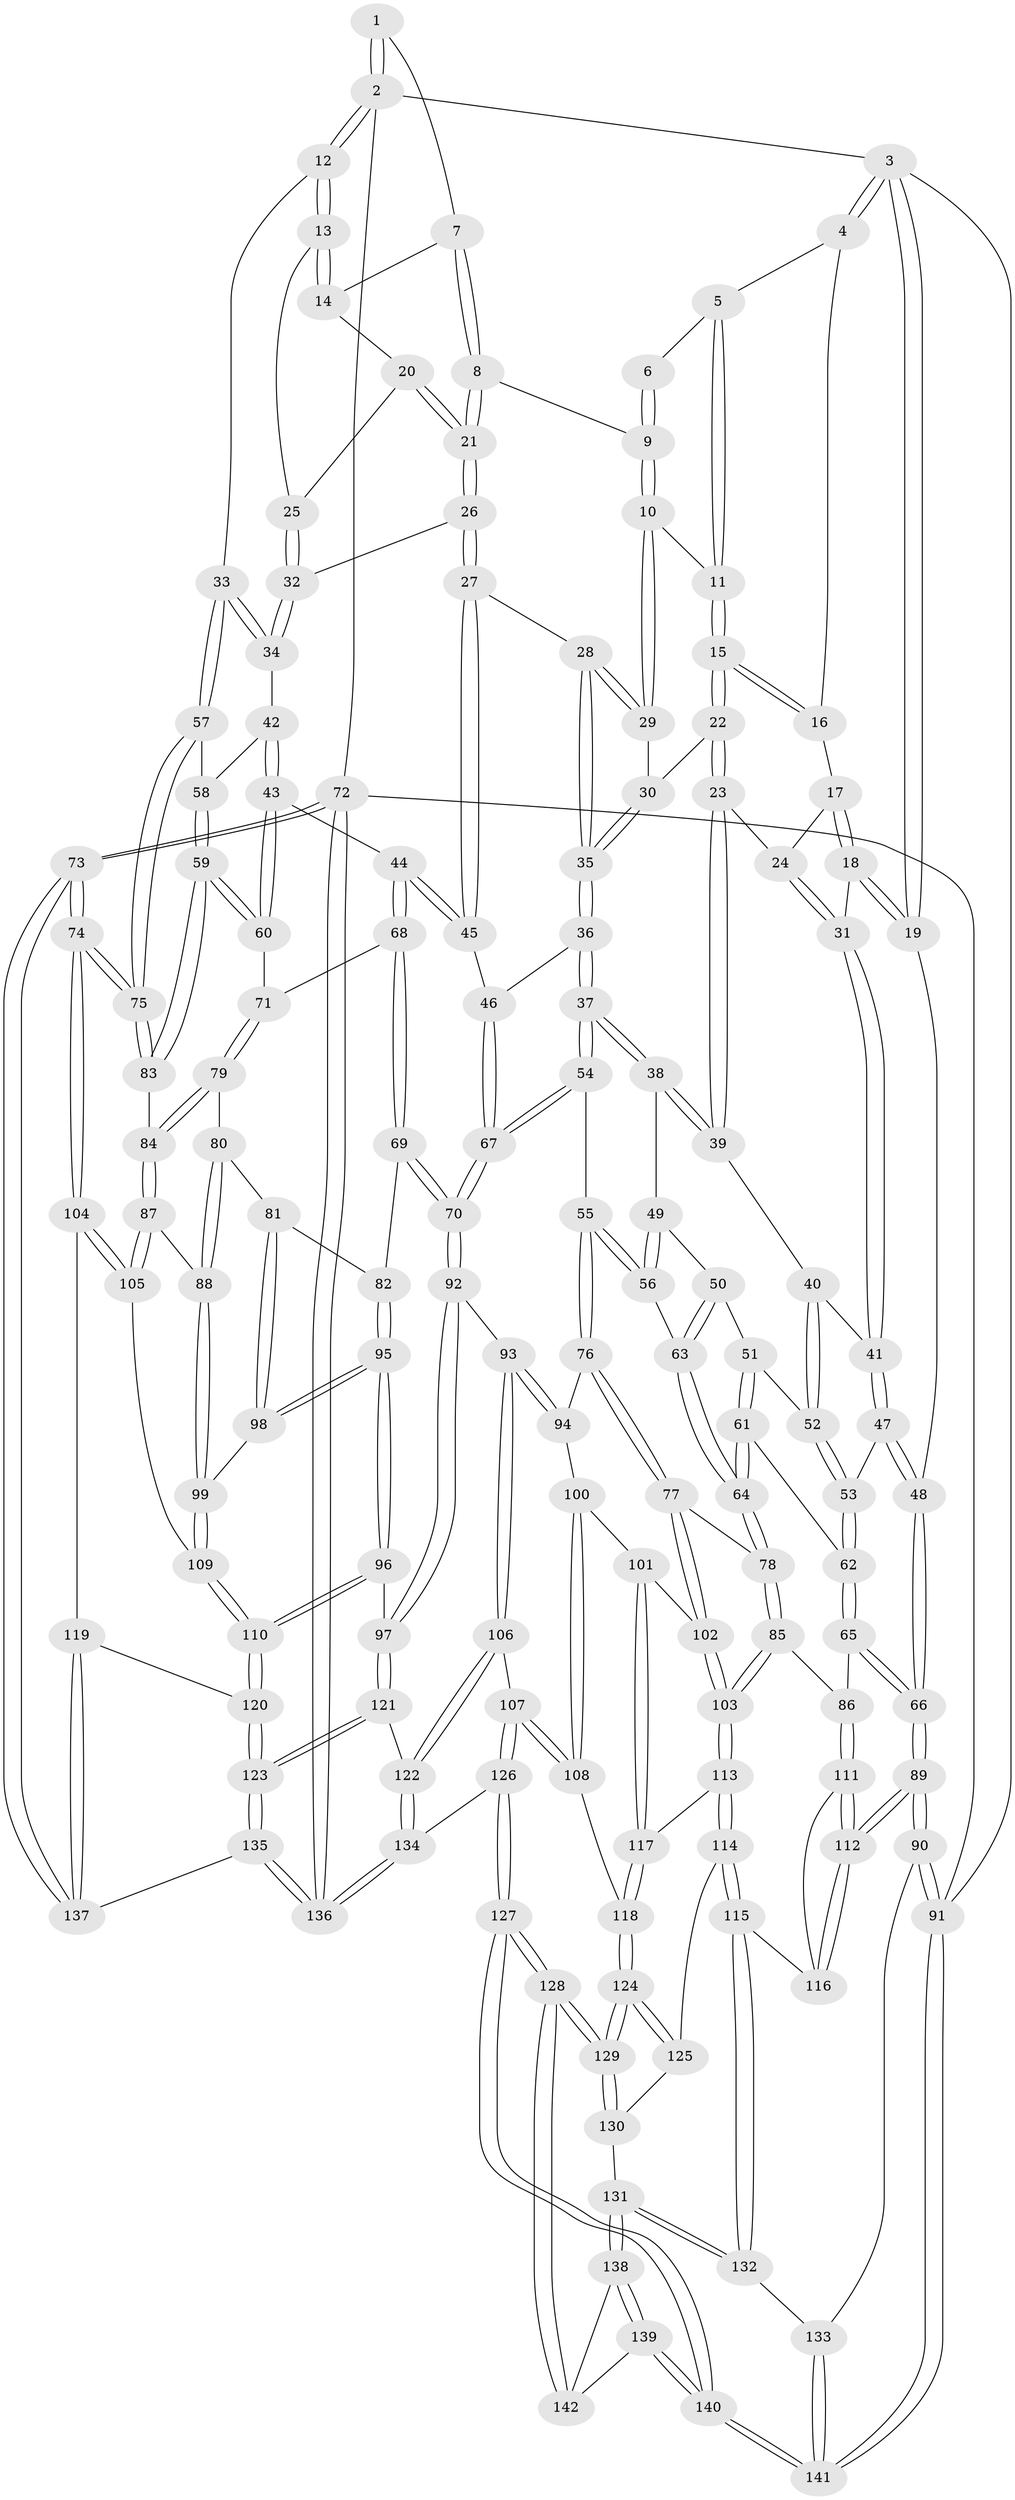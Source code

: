 // Generated by graph-tools (version 1.1) at 2025/27/03/15/25 16:27:57]
// undirected, 142 vertices, 352 edges
graph export_dot {
graph [start="1"]
  node [color=gray90,style=filled];
  1 [pos="+0.9159339354348472+0"];
  2 [pos="+1+0"];
  3 [pos="+0+0"];
  4 [pos="+0.245432519765291+0"];
  5 [pos="+0.5414096942144432+0"];
  6 [pos="+0.7568393338865671+0"];
  7 [pos="+0.8668459647911205+0.01220752488020006"];
  8 [pos="+0.7176925180609558+0.1257271254481263"];
  9 [pos="+0.7173683198717496+0.12551238261928954"];
  10 [pos="+0.5834479018155897+0.09749251771451246"];
  11 [pos="+0.5735371267210897+0.08790588775408881"];
  12 [pos="+1+0.16263960061307134"];
  13 [pos="+0.9295786128102799+0.14734814773281343"];
  14 [pos="+0.8777287290810585+0.059806262008987546"];
  15 [pos="+0.41672246079229824+0.1763003799898826"];
  16 [pos="+0.24835960455935277+0"];
  17 [pos="+0.2212662791418901+0"];
  18 [pos="+0.13600885462596096+0.2048118584245359"];
  19 [pos="+0+0"];
  20 [pos="+0.8142833592635639+0.1403413784383044"];
  21 [pos="+0.7415723544126582+0.1649358528459909"];
  22 [pos="+0.4130818085797564+0.18630629600056392"];
  23 [pos="+0.38901302422959694+0.2083517197747389"];
  24 [pos="+0.29730511747536803+0.18666338840570146"];
  25 [pos="+0.8982386780938507+0.18493531271292013"];
  26 [pos="+0.7482240493872686+0.20701684368323828"];
  27 [pos="+0.6893128961147111+0.2796827723841595"];
  28 [pos="+0.5986066732333415+0.26640653442857604"];
  29 [pos="+0.5958483831004278+0.2580650645566954"];
  30 [pos="+0.41512724982220867+0.18794099495428673"];
  31 [pos="+0.1488413773554923+0.25151974696783447"];
  32 [pos="+0.8651429797769895+0.25988087190666376"];
  33 [pos="+1+0.2237551219948376"];
  34 [pos="+0.883361485060498+0.30750713132586366"];
  35 [pos="+0.5423027767770503+0.3360377751897561"];
  36 [pos="+0.5283073904782288+0.378430253565117"];
  37 [pos="+0.48717765142463776+0.4080894315557744"];
  38 [pos="+0.39026866334974714+0.35227497603611835"];
  39 [pos="+0.359773516829232+0.31505163773549527"];
  40 [pos="+0.3046132801760988+0.3249720171721895"];
  41 [pos="+0.1459334721757159+0.28583982598175367"];
  42 [pos="+0.8690475734060243+0.35254479815807965"];
  43 [pos="+0.7913767268152057+0.4107051166897377"];
  44 [pos="+0.7788051657340647+0.41385223002253235"];
  45 [pos="+0.7356796846178734+0.3956089474565495"];
  46 [pos="+0.6537148742966842+0.4257624450340096"];
  47 [pos="+0.12321058863475606+0.31770282701980557"];
  48 [pos="+0+0.34163111360035425"];
  49 [pos="+0.34714410480294655+0.4201628221450534"];
  50 [pos="+0.30017280756963494+0.44245607433867074"];
  51 [pos="+0.28491061199807455+0.43639404811036014"];
  52 [pos="+0.281097310943188+0.4067642760519495"];
  53 [pos="+0.13575887488729677+0.3885561948819749"];
  54 [pos="+0.48140184404512004+0.4517193597398724"];
  55 [pos="+0.4040921150718125+0.5462751395215022"];
  56 [pos="+0.3735544042044+0.5194395495899191"];
  57 [pos="+1+0.31819497376536593"];
  58 [pos="+0.9271871284060488+0.39858644216273875"];
  59 [pos="+0.9888966066527386+0.5227058892381459"];
  60 [pos="+0.87944449272527+0.5042879853481926"];
  61 [pos="+0.1752601072606765+0.5082149897841626"];
  62 [pos="+0.14126348208085002+0.490984571323415"];
  63 [pos="+0.32933740903376707+0.49600316005891865"];
  64 [pos="+0.18956095159662403+0.5227491570360263"];
  65 [pos="+0.004020052079489075+0.5739553732750712"];
  66 [pos="+0+0.6154821574752337"];
  67 [pos="+0.6180306878382043+0.5755589304901195"];
  68 [pos="+0.7612514494606458+0.5097862342689203"];
  69 [pos="+0.7126297962919836+0.5742144792573566"];
  70 [pos="+0.6269996212900499+0.6013125326812543"];
  71 [pos="+0.8397608259114702+0.5671444723618807"];
  72 [pos="+1+1"];
  73 [pos="+1+1"];
  74 [pos="+1+0.7820151200558211"];
  75 [pos="+1+0.5625001334798613"];
  76 [pos="+0.4021353516258679+0.5601072841310026"];
  77 [pos="+0.31575899575201394+0.6048843290005426"];
  78 [pos="+0.23276051375579965+0.5938045586867269"];
  79 [pos="+0.8420774815216876+0.5772181616336999"];
  80 [pos="+0.8412635398200424+0.5808376725358051"];
  81 [pos="+0.8109097592751066+0.6151568523399938"];
  82 [pos="+0.7291825163484192+0.5860279306694903"];
  83 [pos="+1+0.5509862380775272"];
  84 [pos="+1+0.5668226313622174"];
  85 [pos="+0.21014137091563098+0.649334413781835"];
  86 [pos="+0.13786784622801862+0.6749138950716869"];
  87 [pos="+0.9361575465663533+0.6347956718885596"];
  88 [pos="+0.8999743759184691+0.6423097228029416"];
  89 [pos="+0+0.7246623229987118"];
  90 [pos="+0+0.7730228225867175"];
  91 [pos="+0+1"];
  92 [pos="+0.6229331849777038+0.6111651681013656"];
  93 [pos="+0.5515849078963881+0.6756557421864304"];
  94 [pos="+0.42254445573329835+0.5874452519493172"];
  95 [pos="+0.778510276607099+0.69305855903764"];
  96 [pos="+0.7703621207593475+0.7273128528489682"];
  97 [pos="+0.7481201352421111+0.734491305139321"];
  98 [pos="+0.8135232962806023+0.6368546268803242"];
  99 [pos="+0.8735703579167454+0.6639597189798523"];
  100 [pos="+0.4001266831595131+0.6653462001798485"];
  101 [pos="+0.34246549678012556+0.7106142314670808"];
  102 [pos="+0.3217551649344919+0.6580233750304588"];
  103 [pos="+0.23696557773790383+0.7196842255159096"];
  104 [pos="+1+0.7937173124888202"];
  105 [pos="+0.9452787133311453+0.7276079026602942"];
  106 [pos="+0.5413690999328538+0.7291317230996472"];
  107 [pos="+0.5028705203838892+0.768212031545935"];
  108 [pos="+0.4408653885898121+0.759975674488762"];
  109 [pos="+0.8572423736855175+0.7331504471705353"];
  110 [pos="+0.8381700061449884+0.7489890183545311"];
  111 [pos="+0.13205607728861907+0.7044663103435532"];
  112 [pos="+0+0.7276413847189568"];
  113 [pos="+0.24263148883088864+0.7548550179366226"];
  114 [pos="+0.24242035272162082+0.755233249416699"];
  115 [pos="+0.1578021762998784+0.7855204495788617"];
  116 [pos="+0.1371958265532703+0.7498130705577937"];
  117 [pos="+0.34215812218609715+0.7332994060288375"];
  118 [pos="+0.38000571923212184+0.7662187917383004"];
  119 [pos="+0.9836116324142744+0.8194187394796528"];
  120 [pos="+0.8646688226415139+0.8333982558893361"];
  121 [pos="+0.7060310542216766+0.8000486136942873"];
  122 [pos="+0.6676362762442896+0.8103853126833809"];
  123 [pos="+0.8158245100542724+0.9175607713572744"];
  124 [pos="+0.32599323673385927+0.8851390397161925"];
  125 [pos="+0.259992061980278+0.7964671427564027"];
  126 [pos="+0.48073565720668376+1"];
  127 [pos="+0.4766635744899026+1"];
  128 [pos="+0.39770440962267634+1"];
  129 [pos="+0.3303611221802695+0.9442601425896144"];
  130 [pos="+0.1813734094029307+0.8961083361970432"];
  131 [pos="+0.135776729349191+0.8892630196950724"];
  132 [pos="+0.11613772045103098+0.872739632156745"];
  133 [pos="+0.054762147898992364+0.8741450966857447"];
  134 [pos="+0.5427034075998601+1"];
  135 [pos="+0.8152915877066118+0.9867732727273206"];
  136 [pos="+0.7464083240024056+1"];
  137 [pos="+0.9475308226570569+0.919376897306666"];
  138 [pos="+0.14141029208876268+0.9494986992221474"];
  139 [pos="+0.1405938782818139+1"];
  140 [pos="+0.1289774165758589+1"];
  141 [pos="+0.03473683477726947+1"];
  142 [pos="+0.19859034744031748+0.9787511160691159"];
  1 -- 2;
  1 -- 2;
  1 -- 7;
  2 -- 3;
  2 -- 12;
  2 -- 12;
  2 -- 72;
  3 -- 4;
  3 -- 4;
  3 -- 19;
  3 -- 19;
  3 -- 91;
  4 -- 5;
  4 -- 16;
  5 -- 6;
  5 -- 11;
  5 -- 11;
  6 -- 9;
  6 -- 9;
  7 -- 8;
  7 -- 8;
  7 -- 14;
  8 -- 9;
  8 -- 21;
  8 -- 21;
  9 -- 10;
  9 -- 10;
  10 -- 11;
  10 -- 29;
  10 -- 29;
  11 -- 15;
  11 -- 15;
  12 -- 13;
  12 -- 13;
  12 -- 33;
  13 -- 14;
  13 -- 14;
  13 -- 25;
  14 -- 20;
  15 -- 16;
  15 -- 16;
  15 -- 22;
  15 -- 22;
  16 -- 17;
  17 -- 18;
  17 -- 18;
  17 -- 24;
  18 -- 19;
  18 -- 19;
  18 -- 31;
  19 -- 48;
  20 -- 21;
  20 -- 21;
  20 -- 25;
  21 -- 26;
  21 -- 26;
  22 -- 23;
  22 -- 23;
  22 -- 30;
  23 -- 24;
  23 -- 39;
  23 -- 39;
  24 -- 31;
  24 -- 31;
  25 -- 32;
  25 -- 32;
  26 -- 27;
  26 -- 27;
  26 -- 32;
  27 -- 28;
  27 -- 45;
  27 -- 45;
  28 -- 29;
  28 -- 29;
  28 -- 35;
  28 -- 35;
  29 -- 30;
  30 -- 35;
  30 -- 35;
  31 -- 41;
  31 -- 41;
  32 -- 34;
  32 -- 34;
  33 -- 34;
  33 -- 34;
  33 -- 57;
  33 -- 57;
  34 -- 42;
  35 -- 36;
  35 -- 36;
  36 -- 37;
  36 -- 37;
  36 -- 46;
  37 -- 38;
  37 -- 38;
  37 -- 54;
  37 -- 54;
  38 -- 39;
  38 -- 39;
  38 -- 49;
  39 -- 40;
  40 -- 41;
  40 -- 52;
  40 -- 52;
  41 -- 47;
  41 -- 47;
  42 -- 43;
  42 -- 43;
  42 -- 58;
  43 -- 44;
  43 -- 60;
  43 -- 60;
  44 -- 45;
  44 -- 45;
  44 -- 68;
  44 -- 68;
  45 -- 46;
  46 -- 67;
  46 -- 67;
  47 -- 48;
  47 -- 48;
  47 -- 53;
  48 -- 66;
  48 -- 66;
  49 -- 50;
  49 -- 56;
  49 -- 56;
  50 -- 51;
  50 -- 63;
  50 -- 63;
  51 -- 52;
  51 -- 61;
  51 -- 61;
  52 -- 53;
  52 -- 53;
  53 -- 62;
  53 -- 62;
  54 -- 55;
  54 -- 67;
  54 -- 67;
  55 -- 56;
  55 -- 56;
  55 -- 76;
  55 -- 76;
  56 -- 63;
  57 -- 58;
  57 -- 75;
  57 -- 75;
  58 -- 59;
  58 -- 59;
  59 -- 60;
  59 -- 60;
  59 -- 83;
  59 -- 83;
  60 -- 71;
  61 -- 62;
  61 -- 64;
  61 -- 64;
  62 -- 65;
  62 -- 65;
  63 -- 64;
  63 -- 64;
  64 -- 78;
  64 -- 78;
  65 -- 66;
  65 -- 66;
  65 -- 86;
  66 -- 89;
  66 -- 89;
  67 -- 70;
  67 -- 70;
  68 -- 69;
  68 -- 69;
  68 -- 71;
  69 -- 70;
  69 -- 70;
  69 -- 82;
  70 -- 92;
  70 -- 92;
  71 -- 79;
  71 -- 79;
  72 -- 73;
  72 -- 73;
  72 -- 136;
  72 -- 136;
  72 -- 91;
  73 -- 74;
  73 -- 74;
  73 -- 137;
  73 -- 137;
  74 -- 75;
  74 -- 75;
  74 -- 104;
  74 -- 104;
  75 -- 83;
  75 -- 83;
  76 -- 77;
  76 -- 77;
  76 -- 94;
  77 -- 78;
  77 -- 102;
  77 -- 102;
  78 -- 85;
  78 -- 85;
  79 -- 80;
  79 -- 84;
  79 -- 84;
  80 -- 81;
  80 -- 88;
  80 -- 88;
  81 -- 82;
  81 -- 98;
  81 -- 98;
  82 -- 95;
  82 -- 95;
  83 -- 84;
  84 -- 87;
  84 -- 87;
  85 -- 86;
  85 -- 103;
  85 -- 103;
  86 -- 111;
  86 -- 111;
  87 -- 88;
  87 -- 105;
  87 -- 105;
  88 -- 99;
  88 -- 99;
  89 -- 90;
  89 -- 90;
  89 -- 112;
  89 -- 112;
  90 -- 91;
  90 -- 91;
  90 -- 133;
  91 -- 141;
  91 -- 141;
  92 -- 93;
  92 -- 97;
  92 -- 97;
  93 -- 94;
  93 -- 94;
  93 -- 106;
  93 -- 106;
  94 -- 100;
  95 -- 96;
  95 -- 96;
  95 -- 98;
  95 -- 98;
  96 -- 97;
  96 -- 110;
  96 -- 110;
  97 -- 121;
  97 -- 121;
  98 -- 99;
  99 -- 109;
  99 -- 109;
  100 -- 101;
  100 -- 108;
  100 -- 108;
  101 -- 102;
  101 -- 117;
  101 -- 117;
  102 -- 103;
  102 -- 103;
  103 -- 113;
  103 -- 113;
  104 -- 105;
  104 -- 105;
  104 -- 119;
  105 -- 109;
  106 -- 107;
  106 -- 122;
  106 -- 122;
  107 -- 108;
  107 -- 108;
  107 -- 126;
  107 -- 126;
  108 -- 118;
  109 -- 110;
  109 -- 110;
  110 -- 120;
  110 -- 120;
  111 -- 112;
  111 -- 112;
  111 -- 116;
  112 -- 116;
  112 -- 116;
  113 -- 114;
  113 -- 114;
  113 -- 117;
  114 -- 115;
  114 -- 115;
  114 -- 125;
  115 -- 116;
  115 -- 132;
  115 -- 132;
  117 -- 118;
  117 -- 118;
  118 -- 124;
  118 -- 124;
  119 -- 120;
  119 -- 137;
  119 -- 137;
  120 -- 123;
  120 -- 123;
  121 -- 122;
  121 -- 123;
  121 -- 123;
  122 -- 134;
  122 -- 134;
  123 -- 135;
  123 -- 135;
  124 -- 125;
  124 -- 125;
  124 -- 129;
  124 -- 129;
  125 -- 130;
  126 -- 127;
  126 -- 127;
  126 -- 134;
  127 -- 128;
  127 -- 128;
  127 -- 140;
  127 -- 140;
  128 -- 129;
  128 -- 129;
  128 -- 142;
  128 -- 142;
  129 -- 130;
  129 -- 130;
  130 -- 131;
  131 -- 132;
  131 -- 132;
  131 -- 138;
  131 -- 138;
  132 -- 133;
  133 -- 141;
  133 -- 141;
  134 -- 136;
  134 -- 136;
  135 -- 136;
  135 -- 136;
  135 -- 137;
  138 -- 139;
  138 -- 139;
  138 -- 142;
  139 -- 140;
  139 -- 140;
  139 -- 142;
  140 -- 141;
  140 -- 141;
}
